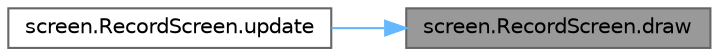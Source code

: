 digraph "screen.RecordScreen.draw"
{
 // LATEX_PDF_SIZE
  bgcolor="transparent";
  edge [fontname=Helvetica,fontsize=10,labelfontname=Helvetica,labelfontsize=10];
  node [fontname=Helvetica,fontsize=10,shape=box,height=0.2,width=0.4];
  rankdir="RL";
  Node1 [id="Node000001",label="screen.RecordScreen.draw",height=0.2,width=0.4,color="gray40", fillcolor="grey60", style="filled", fontcolor="black",tooltip="Draws the elements associated with the screen."];
  Node1 -> Node2 [id="edge1_Node000001_Node000002",dir="back",color="steelblue1",style="solid",tooltip=" "];
  Node2 [id="Node000002",label="screen.RecordScreen.update",height=0.2,width=0.4,color="grey40", fillcolor="white", style="filled",URL="$classscreen_1_1_record_screen.html#a8fcd1a5dbd99e5dc2b991997d682c418",tooltip="Updates the elements on screen and checks for events."];
}
